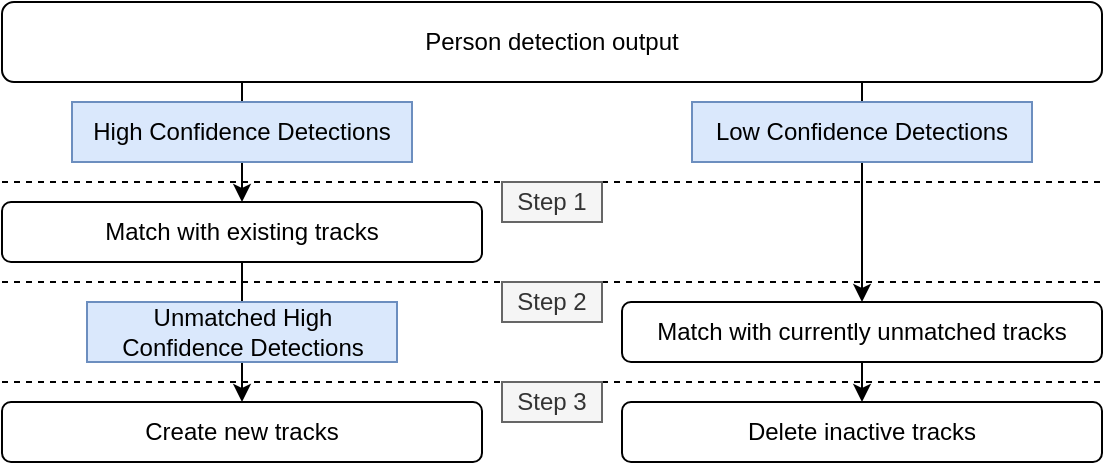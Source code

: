 <mxfile version="26.2.14">
  <diagram name="Page-1" id="tsaDrd3ezq8VZWoEaZW-">
    <mxGraphModel dx="920" dy="513" grid="1" gridSize="10" guides="1" tooltips="1" connect="1" arrows="1" fold="1" page="1" pageScale="1" pageWidth="850" pageHeight="1100" math="0" shadow="0">
      <root>
        <mxCell id="0" />
        <mxCell id="1" parent="0" />
        <mxCell id="n7cuXWZAEweehr7w-O3V-40" style="edgeStyle=orthogonalEdgeStyle;rounded=0;orthogonalLoop=1;jettySize=auto;html=1;entryX=0.5;entryY=0;entryDx=0;entryDy=0;" parent="1" source="n7cuXWZAEweehr7w-O3V-1" target="n7cuXWZAEweehr7w-O3V-8" edge="1">
          <mxGeometry relative="1" as="geometry">
            <Array as="points">
              <mxPoint x="120" y="80" />
              <mxPoint x="120" y="80" />
            </Array>
          </mxGeometry>
        </mxCell>
        <mxCell id="n7cuXWZAEweehr7w-O3V-41" style="edgeStyle=orthogonalEdgeStyle;rounded=0;orthogonalLoop=1;jettySize=auto;html=1;entryX=0.5;entryY=0;entryDx=0;entryDy=0;" parent="1" source="n7cuXWZAEweehr7w-O3V-1" target="n7cuXWZAEweehr7w-O3V-16" edge="1">
          <mxGeometry relative="1" as="geometry">
            <Array as="points">
              <mxPoint x="430" y="100" />
              <mxPoint x="430" y="100" />
            </Array>
          </mxGeometry>
        </mxCell>
        <mxCell id="n7cuXWZAEweehr7w-O3V-1" value="Person detection output" style="rounded=1;whiteSpace=wrap;html=1;" parent="1" vertex="1">
          <mxGeometry y="30" width="550" height="40" as="geometry" />
        </mxCell>
        <mxCell id="n7cuXWZAEweehr7w-O3V-5" value="" style="endArrow=none;dashed=1;html=1;rounded=0;" parent="1" edge="1">
          <mxGeometry width="50" height="50" relative="1" as="geometry">
            <mxPoint y="120" as="sourcePoint" />
            <mxPoint x="550" y="120" as="targetPoint" />
          </mxGeometry>
        </mxCell>
        <mxCell id="n7cuXWZAEweehr7w-O3V-7" value="&lt;div&gt;Step 1&lt;/div&gt;" style="text;html=1;align=center;verticalAlign=middle;whiteSpace=wrap;rounded=0;fillColor=#f5f5f5;strokeColor=#666666;fontColor=#333333;" parent="1" vertex="1">
          <mxGeometry x="250" y="120" width="50" height="20" as="geometry" />
        </mxCell>
        <mxCell id="n7cuXWZAEweehr7w-O3V-42" style="edgeStyle=orthogonalEdgeStyle;rounded=0;orthogonalLoop=1;jettySize=auto;html=1;" parent="1" source="n7cuXWZAEweehr7w-O3V-8" target="n7cuXWZAEweehr7w-O3V-27" edge="1">
          <mxGeometry relative="1" as="geometry" />
        </mxCell>
        <mxCell id="n7cuXWZAEweehr7w-O3V-8" value="Match with existing tracks" style="rounded=1;whiteSpace=wrap;html=1;" parent="1" vertex="1">
          <mxGeometry y="130" width="240" height="30" as="geometry" />
        </mxCell>
        <mxCell id="n7cuXWZAEweehr7w-O3V-14" value="" style="endArrow=none;dashed=1;html=1;rounded=0;" parent="1" edge="1">
          <mxGeometry width="50" height="50" relative="1" as="geometry">
            <mxPoint y="170" as="sourcePoint" />
            <mxPoint x="550" y="170" as="targetPoint" />
          </mxGeometry>
        </mxCell>
        <mxCell id="n7cuXWZAEweehr7w-O3V-16" value="Match with currently unmatched tracks" style="rounded=1;whiteSpace=wrap;html=1;" parent="1" vertex="1">
          <mxGeometry x="310" y="180" width="240" height="30" as="geometry" />
        </mxCell>
        <mxCell id="n7cuXWZAEweehr7w-O3V-23" value="Low Confidence Detections" style="text;html=1;align=center;verticalAlign=middle;whiteSpace=wrap;rounded=0;fillColor=#dae8fc;strokeColor=#6c8ebf;" parent="1" vertex="1">
          <mxGeometry x="345" y="80" width="170" height="30" as="geometry" />
        </mxCell>
        <mxCell id="n7cuXWZAEweehr7w-O3V-24" value="High Confidence Detections" style="text;html=1;align=center;verticalAlign=middle;whiteSpace=wrap;rounded=0;fillColor=#dae8fc;strokeColor=#6c8ebf;" parent="1" vertex="1">
          <mxGeometry x="35" y="80" width="170" height="30" as="geometry" />
        </mxCell>
        <mxCell id="n7cuXWZAEweehr7w-O3V-25" value="" style="endArrow=none;dashed=1;html=1;rounded=0;" parent="1" edge="1">
          <mxGeometry width="50" height="50" relative="1" as="geometry">
            <mxPoint y="220" as="sourcePoint" />
            <mxPoint x="550" y="220" as="targetPoint" />
          </mxGeometry>
        </mxCell>
        <mxCell id="n7cuXWZAEweehr7w-O3V-27" value="Create new tracks" style="rounded=1;whiteSpace=wrap;html=1;" parent="1" vertex="1">
          <mxGeometry y="230" width="240" height="30" as="geometry" />
        </mxCell>
        <mxCell id="n7cuXWZAEweehr7w-O3V-30" value="Unmatched High Confidence Detections" style="text;html=1;align=center;verticalAlign=middle;whiteSpace=wrap;rounded=0;fillColor=#dae8fc;strokeColor=#6c8ebf;" parent="1" vertex="1">
          <mxGeometry x="42.5" y="180" width="155" height="30" as="geometry" />
        </mxCell>
        <mxCell id="n7cuXWZAEweehr7w-O3V-43" value="&lt;div&gt;Step 2&lt;/div&gt;" style="text;html=1;align=center;verticalAlign=middle;whiteSpace=wrap;rounded=0;fillColor=#f5f5f5;strokeColor=#666666;fontColor=#333333;" parent="1" vertex="1">
          <mxGeometry x="250" y="170" width="50" height="20" as="geometry" />
        </mxCell>
        <mxCell id="n7cuXWZAEweehr7w-O3V-46" value="&lt;div&gt;Step 3&lt;/div&gt;" style="text;html=1;align=center;verticalAlign=middle;whiteSpace=wrap;rounded=0;fillColor=#f5f5f5;strokeColor=#666666;fontColor=#333333;" parent="1" vertex="1">
          <mxGeometry x="250" y="220" width="50" height="20" as="geometry" />
        </mxCell>
        <mxCell id="W8jj4_MspaZQ7Vvh8OD6-4" value="&lt;div&gt;Delete inactive tracks&lt;/div&gt;" style="rounded=1;whiteSpace=wrap;html=1;" vertex="1" parent="1">
          <mxGeometry x="310" y="230" width="240" height="30" as="geometry" />
        </mxCell>
        <mxCell id="W8jj4_MspaZQ7Vvh8OD6-5" value="" style="endArrow=classic;html=1;rounded=0;exitX=0.5;exitY=1;exitDx=0;exitDy=0;entryX=0.5;entryY=0;entryDx=0;entryDy=0;" edge="1" parent="1" source="n7cuXWZAEweehr7w-O3V-16" target="W8jj4_MspaZQ7Vvh8OD6-4">
          <mxGeometry width="50" height="50" relative="1" as="geometry">
            <mxPoint x="250" y="300" as="sourcePoint" />
            <mxPoint x="300" y="250" as="targetPoint" />
          </mxGeometry>
        </mxCell>
      </root>
    </mxGraphModel>
  </diagram>
</mxfile>
